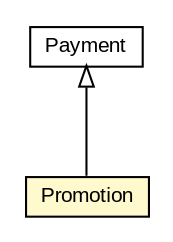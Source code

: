 #!/usr/local/bin/dot
#
# Class diagram 
# Generated by UMLGraph version R5_6 (http://www.umlgraph.org/)
#

digraph G {
	edge [fontname="arial",fontsize=10,labelfontname="arial",labelfontsize=10];
	node [fontname="arial",fontsize=10,shape=plaintext];
	nodesep=0.25;
	ranksep=0.5;
	// dto.Promotion
	c21455 [label=<<table title="dto.Promotion" border="0" cellborder="1" cellspacing="0" cellpadding="2" port="p" bgcolor="lemonChiffon" href="./Promotion.html">
		<tr><td><table border="0" cellspacing="0" cellpadding="1">
<tr><td align="center" balign="center"> Promotion </td></tr>
		</table></td></tr>
		</table>>, URL="./Promotion.html", fontname="arial", fontcolor="black", fontsize=10.0];
	// dto.Payment
	c21456 [label=<<table title="dto.Payment" border="0" cellborder="1" cellspacing="0" cellpadding="2" port="p" href="./Payment.html">
		<tr><td><table border="0" cellspacing="0" cellpadding="1">
<tr><td align="center" balign="center"> Payment </td></tr>
		</table></td></tr>
		</table>>, URL="./Payment.html", fontname="arial", fontcolor="black", fontsize=10.0];
	//dto.Promotion extends dto.Payment
	c21456:p -> c21455:p [dir=back,arrowtail=empty];
}

